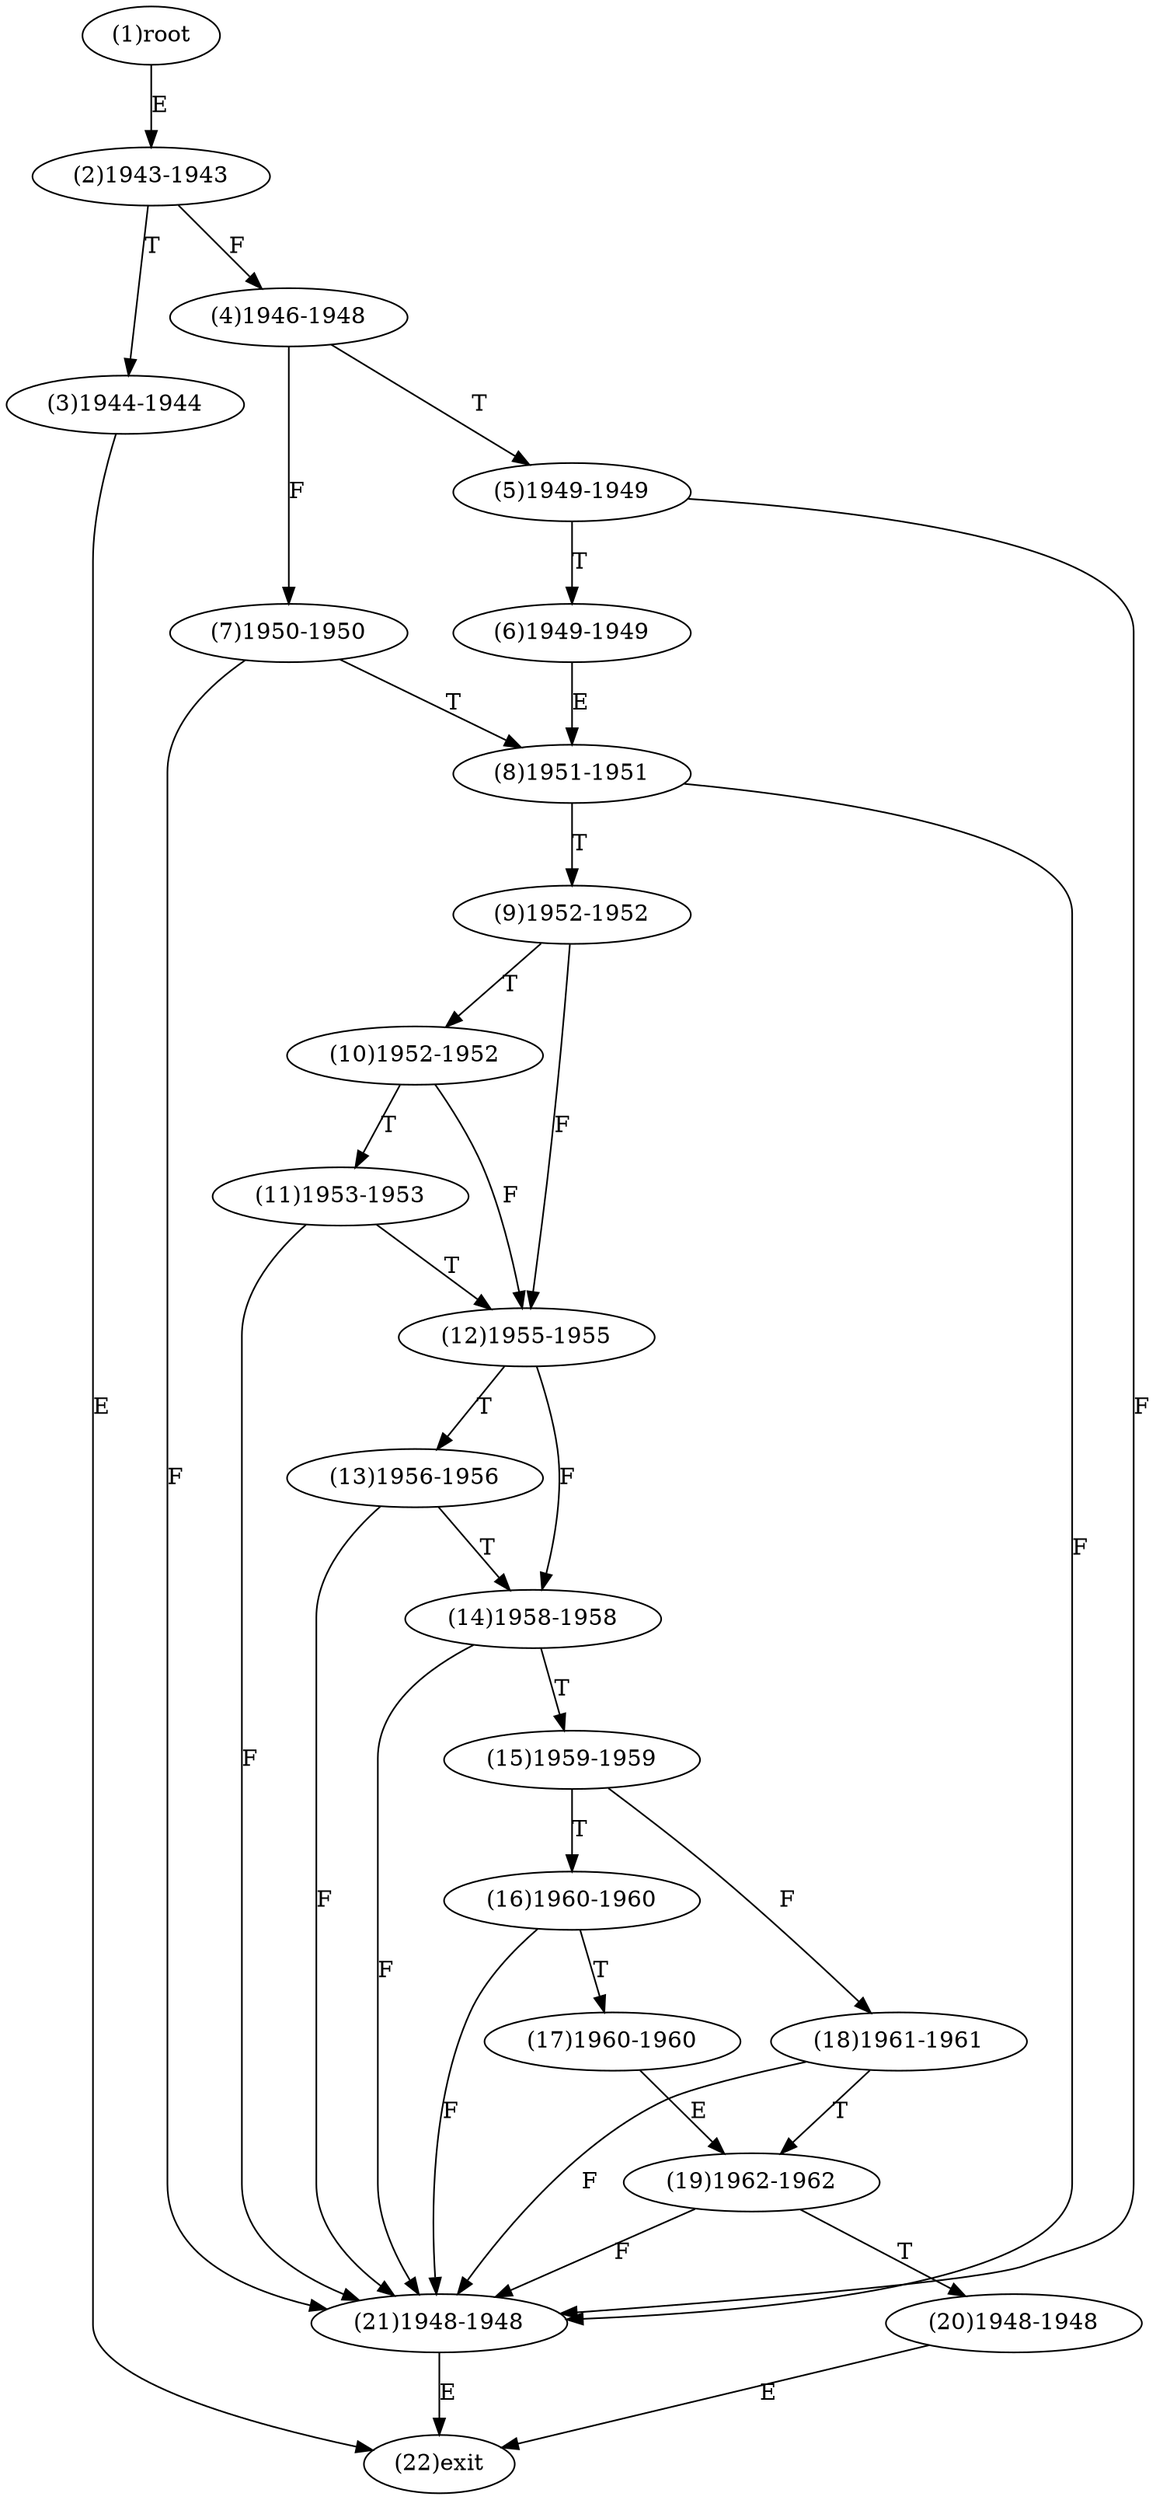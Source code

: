 digraph "" { 
1[ label="(1)root"];
2[ label="(2)1943-1943"];
3[ label="(3)1944-1944"];
4[ label="(4)1946-1948"];
5[ label="(5)1949-1949"];
6[ label="(6)1949-1949"];
7[ label="(7)1950-1950"];
8[ label="(8)1951-1951"];
9[ label="(9)1952-1952"];
10[ label="(10)1952-1952"];
11[ label="(11)1953-1953"];
12[ label="(12)1955-1955"];
13[ label="(13)1956-1956"];
14[ label="(14)1958-1958"];
15[ label="(15)1959-1959"];
17[ label="(17)1960-1960"];
16[ label="(16)1960-1960"];
19[ label="(19)1962-1962"];
18[ label="(18)1961-1961"];
21[ label="(21)1948-1948"];
20[ label="(20)1948-1948"];
22[ label="(22)exit"];
1->2[ label="E"];
2->4[ label="F"];
2->3[ label="T"];
3->22[ label="E"];
4->7[ label="F"];
4->5[ label="T"];
5->21[ label="F"];
5->6[ label="T"];
6->8[ label="E"];
7->21[ label="F"];
7->8[ label="T"];
8->21[ label="F"];
8->9[ label="T"];
9->12[ label="F"];
9->10[ label="T"];
10->12[ label="F"];
10->11[ label="T"];
11->21[ label="F"];
11->12[ label="T"];
12->14[ label="F"];
12->13[ label="T"];
13->21[ label="F"];
13->14[ label="T"];
14->21[ label="F"];
14->15[ label="T"];
15->18[ label="F"];
15->16[ label="T"];
16->21[ label="F"];
16->17[ label="T"];
17->19[ label="E"];
18->21[ label="F"];
18->19[ label="T"];
19->21[ label="F"];
19->20[ label="T"];
20->22[ label="E"];
21->22[ label="E"];
}